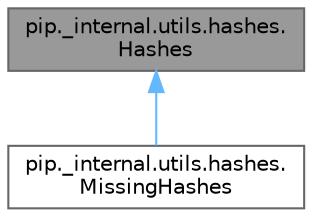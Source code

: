 digraph "pip._internal.utils.hashes.Hashes"
{
 // LATEX_PDF_SIZE
  bgcolor="transparent";
  edge [fontname=Helvetica,fontsize=10,labelfontname=Helvetica,labelfontsize=10];
  node [fontname=Helvetica,fontsize=10,shape=box,height=0.2,width=0.4];
  Node1 [id="Node000001",label="pip._internal.utils.hashes.\lHashes",height=0.2,width=0.4,color="gray40", fillcolor="grey60", style="filled", fontcolor="black",tooltip=" "];
  Node1 -> Node2 [id="edge1_Node000001_Node000002",dir="back",color="steelblue1",style="solid",tooltip=" "];
  Node2 [id="Node000002",label="pip._internal.utils.hashes.\lMissingHashes",height=0.2,width=0.4,color="gray40", fillcolor="white", style="filled",URL="$classpip_1_1__internal_1_1utils_1_1hashes_1_1_missing_hashes.html",tooltip=" "];
}

